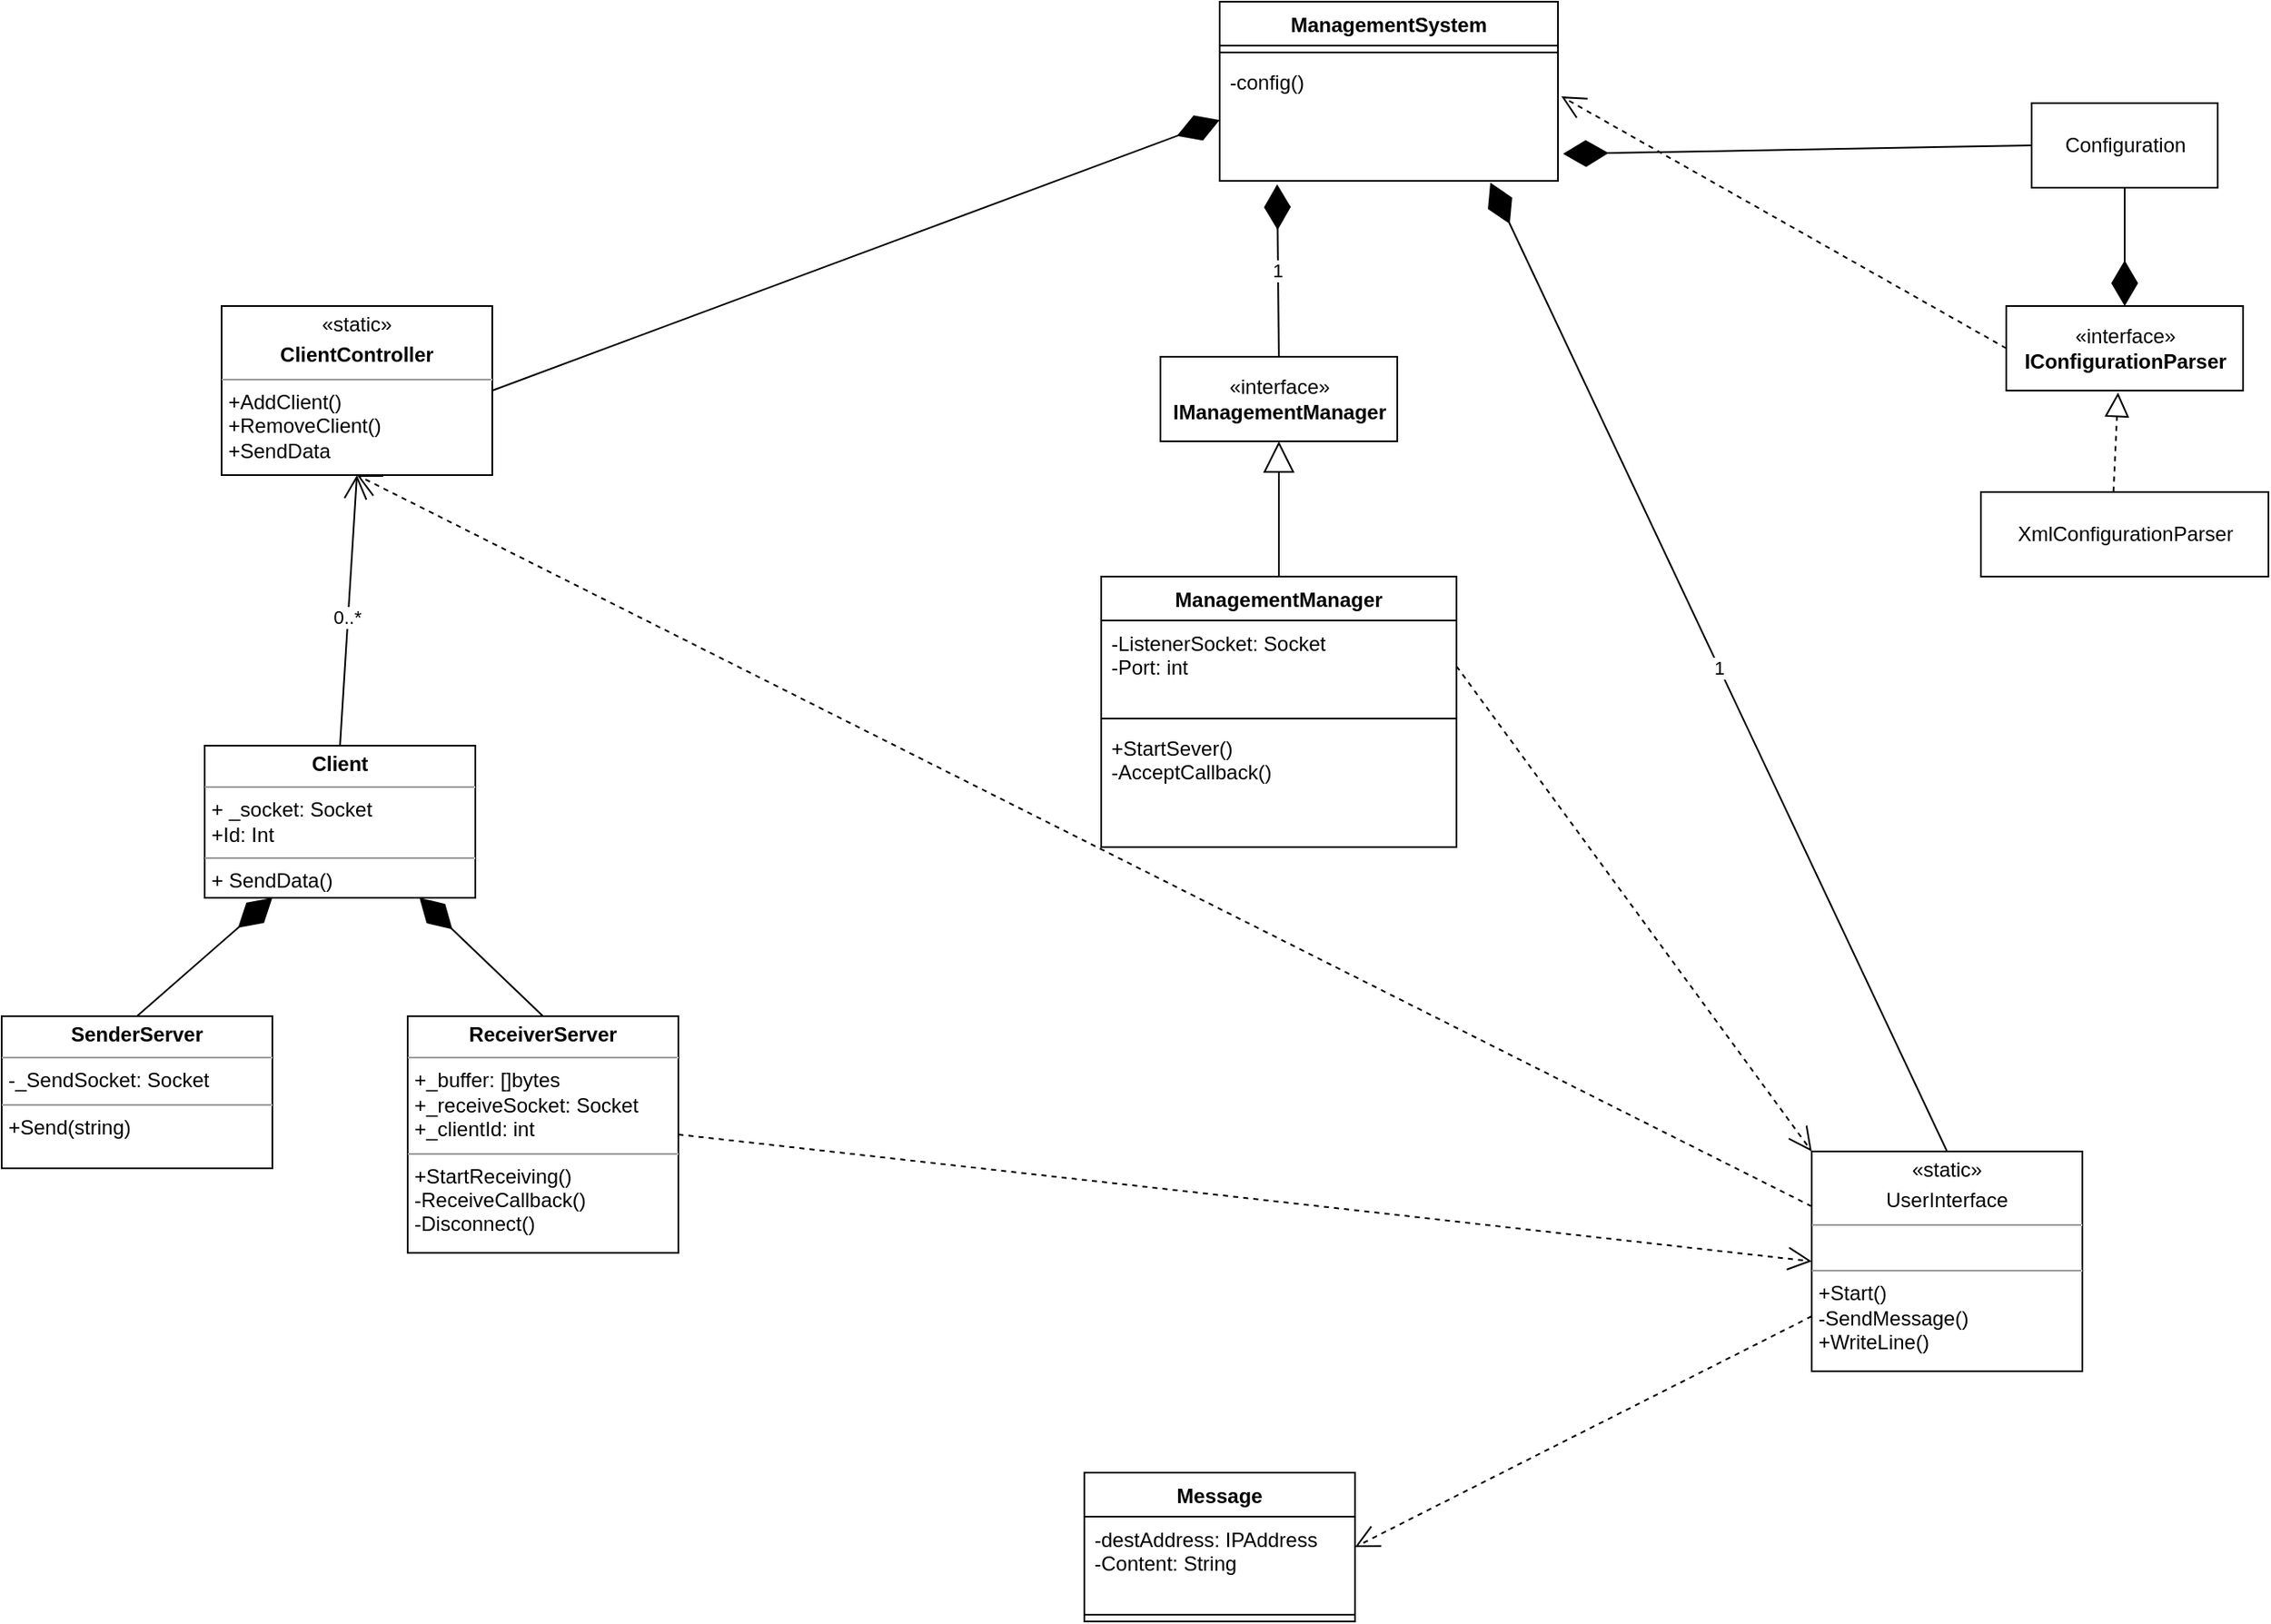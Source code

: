 <mxfile version="13.6.5">
    <diagram id="3PXFVOjQVjK1tJpNkNgE" name="Page-1">
        <mxGraphModel dx="1765" dy="506" grid="1" gridSize="10" guides="1" tooltips="1" connect="1" arrows="1" fold="1" page="1" pageScale="1" pageWidth="850" pageHeight="1100" math="0" shadow="0">
            <root>
                <mxCell id="0"/>
                <mxCell id="1" parent="0"/>
                <mxCell id="7" value="«interface»&lt;br&gt;&lt;b&gt;IManagementManager&lt;/b&gt;" style="html=1;" parent="1" vertex="1">
                    <mxGeometry x="285" y="210" width="140" height="50" as="geometry"/>
                </mxCell>
                <mxCell id="25" value="" style="endArrow=block;endSize=16;endFill=0;html=1;exitX=0.5;exitY=0;exitDx=0;exitDy=0;entryX=0.5;entryY=1;entryDx=0;entryDy=0;" parent="1" source="8" target="7" edge="1">
                    <mxGeometry width="160" relative="1" as="geometry">
                        <mxPoint x="350" y="700" as="sourcePoint"/>
                        <mxPoint x="510" y="700" as="targetPoint"/>
                    </mxGeometry>
                </mxCell>
                <mxCell id="29" value="1" style="endArrow=diamondThin;endFill=1;endSize=24;html=1;entryX=0.8;entryY=1.014;entryDx=0;entryDy=0;entryPerimeter=0;exitX=0.5;exitY=0;exitDx=0;exitDy=0;" parent="1" source="65" target="5" edge="1">
                    <mxGeometry width="160" relative="1" as="geometry">
                        <mxPoint x="660" y="440" as="sourcePoint"/>
                        <mxPoint x="510" y="400" as="targetPoint"/>
                        <Array as="points"/>
                    </mxGeometry>
                </mxCell>
                <mxCell id="30" value="1" style="endArrow=diamondThin;endFill=1;endSize=24;html=1;entryX=0.17;entryY=1.028;entryDx=0;entryDy=0;exitX=0.5;exitY=0;exitDx=0;exitDy=0;entryPerimeter=0;" parent="1" source="7" target="5" edge="1">
                    <mxGeometry width="160" relative="1" as="geometry">
                        <mxPoint x="350" y="400" as="sourcePoint"/>
                        <mxPoint x="510" y="400" as="targetPoint"/>
                    </mxGeometry>
                </mxCell>
                <mxCell id="2" value="ManagementSystem" style="swimlane;fontStyle=1;align=center;verticalAlign=top;childLayout=stackLayout;horizontal=1;startSize=26;horizontalStack=0;resizeParent=1;resizeParentMax=0;resizeLast=0;collapsible=1;marginBottom=0;" parent="1" vertex="1">
                    <mxGeometry x="320" width="200" height="106" as="geometry">
                        <mxRectangle x="320" y="80" width="150" height="26" as="alternateBounds"/>
                    </mxGeometry>
                </mxCell>
                <mxCell id="4" value="" style="line;strokeWidth=1;fillColor=none;align=left;verticalAlign=middle;spacingTop=-1;spacingLeft=3;spacingRight=3;rotatable=0;labelPosition=right;points=[];portConstraint=eastwest;" parent="2" vertex="1">
                    <mxGeometry y="26" width="200" height="8" as="geometry"/>
                </mxCell>
                <mxCell id="5" value="-config()&#10;" style="text;strokeColor=none;fillColor=none;align=left;verticalAlign=top;spacingLeft=4;spacingRight=4;overflow=hidden;rotatable=0;points=[[0,0.5],[1,0.5]];portConstraint=eastwest;" parent="2" vertex="1">
                    <mxGeometry y="34" width="200" height="72" as="geometry"/>
                </mxCell>
                <mxCell id="41" value="Configuration" style="html=1;" parent="1" vertex="1">
                    <mxGeometry x="800" y="60" width="110" height="50" as="geometry"/>
                </mxCell>
                <mxCell id="42" value="«interface»&lt;br&gt;&lt;b&gt;IConfigurationParser&lt;/b&gt;" style="html=1;" parent="1" vertex="1">
                    <mxGeometry x="785" y="180" width="140" height="50" as="geometry"/>
                </mxCell>
                <mxCell id="43" value="XmlConfigurationParser" style="html=1;" parent="1" vertex="1">
                    <mxGeometry x="770" y="290" width="170" height="50" as="geometry"/>
                </mxCell>
                <mxCell id="44" value="" style="endArrow=diamondThin;endFill=1;endSize=24;html=1;exitX=0;exitY=0.5;exitDx=0;exitDy=0;entryX=1.015;entryY=1;entryDx=0;entryDy=0;entryPerimeter=0;" parent="1" source="41" edge="1">
                    <mxGeometry width="160" relative="1" as="geometry">
                        <mxPoint x="610" y="240" as="sourcePoint"/>
                        <mxPoint x="523" y="90" as="targetPoint"/>
                    </mxGeometry>
                </mxCell>
                <mxCell id="51" value="" style="endArrow=block;dashed=1;endFill=0;endSize=12;html=1;exitX=0.461;exitY=-0.004;exitDx=0;exitDy=0;exitPerimeter=0;entryX=0.472;entryY=1.023;entryDx=0;entryDy=0;entryPerimeter=0;" parent="1" source="43" target="42" edge="1">
                    <mxGeometry width="160" relative="1" as="geometry">
                        <mxPoint x="790" y="240" as="sourcePoint"/>
                        <mxPoint x="950" y="240" as="targetPoint"/>
                    </mxGeometry>
                </mxCell>
                <mxCell id="52" value="" style="endArrow=diamondThin;endFill=1;endSize=24;html=1;entryX=0.5;entryY=0;entryDx=0;entryDy=0;exitX=0.5;exitY=1;exitDx=0;exitDy=0;" parent="1" source="41" target="42" edge="1">
                    <mxGeometry width="160" relative="1" as="geometry">
                        <mxPoint x="836" y="104" as="sourcePoint"/>
                        <mxPoint x="950" y="170" as="targetPoint"/>
                    </mxGeometry>
                </mxCell>
                <mxCell id="53" value="" style="endArrow=open;endSize=12;dashed=1;html=1;entryX=1.01;entryY=0.306;entryDx=0;entryDy=0;entryPerimeter=0;exitX=0;exitY=0.5;exitDx=0;exitDy=0;" parent="1" source="42" target="5" edge="1">
                    <mxGeometry width="160" relative="1" as="geometry">
                        <mxPoint x="660" y="180" as="sourcePoint"/>
                        <mxPoint x="840" y="180" as="targetPoint"/>
                    </mxGeometry>
                </mxCell>
                <mxCell id="54" value="&lt;p style=&quot;margin: 0px ; margin-top: 4px ; text-align: center&quot;&gt;&lt;b&gt;Client&lt;/b&gt;&lt;/p&gt;&lt;hr size=&quot;1&quot;&gt;&lt;p style=&quot;margin: 0px ; margin-left: 4px&quot;&gt;+ _socket: Socket&lt;/p&gt;&lt;p style=&quot;margin: 0px ; margin-left: 4px&quot;&gt;+Id: Int&lt;/p&gt;&lt;hr size=&quot;1&quot;&gt;&lt;p style=&quot;margin: 0px ; margin-left: 4px&quot;&gt;+ SendData()&lt;/p&gt;" style="verticalAlign=top;align=left;overflow=fill;fontSize=12;fontFamily=Helvetica;html=1;" vertex="1" parent="1">
                    <mxGeometry x="-280" y="440" width="160" height="90" as="geometry"/>
                </mxCell>
                <mxCell id="55" value="&lt;p style=&quot;margin: 0px ; margin-top: 4px ; text-align: center&quot;&gt;&lt;b&gt;ReceiverServer&lt;/b&gt;&lt;/p&gt;&lt;hr size=&quot;1&quot;&gt;&lt;p style=&quot;margin: 0px ; margin-left: 4px&quot;&gt;+_buffer: []bytes&lt;/p&gt;&lt;p style=&quot;margin: 0px ; margin-left: 4px&quot;&gt;+_receiveSocket: Socket&lt;/p&gt;&lt;p style=&quot;margin: 0px ; margin-left: 4px&quot;&gt;+_clientId: int&lt;/p&gt;&lt;hr size=&quot;1&quot;&gt;&lt;p style=&quot;margin: 0px ; margin-left: 4px&quot;&gt;+StartReceiving()&lt;/p&gt;&lt;p style=&quot;margin: 0px ; margin-left: 4px&quot;&gt;-ReceiveCallback()&lt;/p&gt;&lt;p style=&quot;margin: 0px ; margin-left: 4px&quot;&gt;-Disconnect()&lt;/p&gt;&lt;p style=&quot;margin: 0px ; margin-left: 4px&quot;&gt;&lt;br&gt;&lt;/p&gt;" style="verticalAlign=top;align=left;overflow=fill;fontSize=12;fontFamily=Helvetica;html=1;" vertex="1" parent="1">
                    <mxGeometry x="-160" y="600" width="160" height="140" as="geometry"/>
                </mxCell>
                <mxCell id="56" value="" style="endArrow=diamondThin;endFill=1;endSize=24;html=1;exitX=0.5;exitY=0;exitDx=0;exitDy=0;" edge="1" parent="1" source="55" target="54">
                    <mxGeometry width="160" relative="1" as="geometry">
                        <mxPoint x="430" y="760" as="sourcePoint"/>
                        <mxPoint x="590" y="760" as="targetPoint"/>
                    </mxGeometry>
                </mxCell>
                <mxCell id="57" value="&lt;p style=&quot;margin: 0px ; margin-top: 4px ; text-align: center&quot;&gt;&lt;b&gt;SenderServer&lt;/b&gt;&lt;/p&gt;&lt;hr size=&quot;1&quot;&gt;&lt;p style=&quot;margin: 0px ; margin-left: 4px&quot;&gt;-_SendSocket: Socket&lt;/p&gt;&lt;hr size=&quot;1&quot;&gt;&lt;p style=&quot;margin: 0px ; margin-left: 4px&quot;&gt;+Send(string)&lt;/p&gt;" style="verticalAlign=top;align=left;overflow=fill;fontSize=12;fontFamily=Helvetica;html=1;" vertex="1" parent="1">
                    <mxGeometry x="-400" y="600" width="160" height="90" as="geometry"/>
                </mxCell>
                <mxCell id="58" value="" style="endArrow=diamondThin;endFill=1;endSize=24;html=1;entryX=0.25;entryY=1;entryDx=0;entryDy=0;exitX=0.5;exitY=0;exitDx=0;exitDy=0;" edge="1" parent="1" source="57" target="54">
                    <mxGeometry width="160" relative="1" as="geometry">
                        <mxPoint x="430" y="960" as="sourcePoint"/>
                        <mxPoint x="590" y="960" as="targetPoint"/>
                    </mxGeometry>
                </mxCell>
                <mxCell id="59" value="&lt;p style=&quot;margin: 0px ; margin-top: 4px ; text-align: center&quot;&gt;«static»&lt;b&gt;&lt;br&gt;&lt;/b&gt;&lt;/p&gt;&lt;p style=&quot;margin: 0px ; margin-top: 4px ; text-align: center&quot;&gt;&lt;b&gt;ClientController&lt;/b&gt;&lt;/p&gt;&lt;hr size=&quot;1&quot;&gt;&lt;p style=&quot;margin: 0px ; margin-left: 4px&quot;&gt;&lt;/p&gt;&lt;p style=&quot;margin: 0px ; margin-left: 4px&quot;&gt;+AddClient()&lt;/p&gt;&lt;p style=&quot;margin: 0px ; margin-left: 4px&quot;&gt;+RemoveClient()&lt;/p&gt;&lt;p style=&quot;margin: 0px ; margin-left: 4px&quot;&gt;+SendData&lt;/p&gt;" style="verticalAlign=top;align=left;overflow=fill;fontSize=12;fontFamily=Helvetica;html=1;" vertex="1" parent="1">
                    <mxGeometry x="-270" y="180" width="160" height="100" as="geometry"/>
                </mxCell>
                <mxCell id="61" value="" style="endArrow=open;endFill=1;endSize=12;html=1;exitX=0.5;exitY=0;exitDx=0;exitDy=0;entryX=0.5;entryY=1;entryDx=0;entryDy=0;" edge="1" parent="1" source="54" target="59">
                    <mxGeometry width="160" relative="1" as="geometry">
                        <mxPoint x="-60" y="380" as="sourcePoint"/>
                        <mxPoint x="100" y="380" as="targetPoint"/>
                    </mxGeometry>
                </mxCell>
                <mxCell id="62" value="0..*" style="edgeLabel;html=1;align=center;verticalAlign=middle;resizable=0;points=[];" vertex="1" connectable="0" parent="61">
                    <mxGeometry x="-0.045" y="1" relative="1" as="geometry">
                        <mxPoint as="offset"/>
                    </mxGeometry>
                </mxCell>
                <mxCell id="63" value="" style="endArrow=diamondThin;endFill=1;endSize=24;html=1;entryX=0;entryY=0.5;entryDx=0;entryDy=0;exitX=1;exitY=0.5;exitDx=0;exitDy=0;" edge="1" parent="1" source="59" target="5">
                    <mxGeometry width="160" relative="1" as="geometry">
                        <mxPoint x="-90" y="260" as="sourcePoint"/>
                        <mxPoint x="70" y="260" as="targetPoint"/>
                    </mxGeometry>
                </mxCell>
                <mxCell id="65" value="&lt;p style=&quot;margin: 0px ; margin-top: 4px ; text-align: center&quot;&gt;«static»&lt;br&gt;&lt;/p&gt;&lt;p style=&quot;margin: 0px ; margin-top: 4px ; text-align: center&quot;&gt;UserInterface&lt;/p&gt;&lt;hr size=&quot;1&quot;&gt;&lt;p style=&quot;margin: 0px ; margin-left: 4px&quot;&gt;&lt;br&gt;&lt;/p&gt;&lt;hr size=&quot;1&quot;&gt;&lt;p style=&quot;margin: 0px ; margin-left: 4px&quot;&gt;+Start()&lt;/p&gt;&lt;p style=&quot;margin: 0px ; margin-left: 4px&quot;&gt;-SendMessage()&lt;/p&gt;&lt;p style=&quot;margin: 0px ; margin-left: 4px&quot;&gt;+WriteLine()&lt;/p&gt;" style="verticalAlign=top;align=left;overflow=fill;fontSize=12;fontFamily=Helvetica;html=1;" vertex="1" parent="1">
                    <mxGeometry x="670" y="680" width="160" height="130" as="geometry"/>
                </mxCell>
                <mxCell id="66" value="" style="endArrow=open;endSize=12;dashed=1;html=1;exitX=1;exitY=0.5;exitDx=0;exitDy=0;entryX=0;entryY=0.5;entryDx=0;entryDy=0;" edge="1" parent="1" source="55" target="65">
                    <mxGeometry width="160" relative="1" as="geometry">
                        <mxPoint x="280" y="720" as="sourcePoint"/>
                        <mxPoint x="440" y="720" as="targetPoint"/>
                    </mxGeometry>
                </mxCell>
                <mxCell id="21" value="Message" style="swimlane;fontStyle=1;align=center;verticalAlign=top;childLayout=stackLayout;horizontal=1;startSize=26;horizontalStack=0;resizeParent=1;resizeParentMax=0;resizeLast=0;collapsible=1;marginBottom=0;" parent="1" vertex="1">
                    <mxGeometry x="240" y="870" width="160" height="88" as="geometry"/>
                </mxCell>
                <mxCell id="22" value="-destAddress: IPAddress&#10;-Content: String&#10;" style="text;strokeColor=none;fillColor=none;align=left;verticalAlign=top;spacingLeft=4;spacingRight=4;overflow=hidden;rotatable=0;points=[[0,0.5],[1,0.5]];portConstraint=eastwest;" parent="21" vertex="1">
                    <mxGeometry y="26" width="160" height="54" as="geometry"/>
                </mxCell>
                <mxCell id="23" value="" style="line;strokeWidth=1;fillColor=none;align=left;verticalAlign=middle;spacingTop=-1;spacingLeft=3;spacingRight=3;rotatable=0;labelPosition=right;points=[];portConstraint=eastwest;" parent="21" vertex="1">
                    <mxGeometry y="80" width="160" height="8" as="geometry"/>
                </mxCell>
                <mxCell id="68" value="" style="endArrow=open;endSize=12;dashed=1;html=1;entryX=0;entryY=0;entryDx=0;entryDy=0;exitX=1;exitY=0.5;exitDx=0;exitDy=0;" edge="1" parent="1" source="9" target="65">
                    <mxGeometry x="-0.002" y="-24" width="160" relative="1" as="geometry">
                        <mxPoint x="300" y="523" as="sourcePoint"/>
                        <mxPoint x="330" y="430" as="targetPoint"/>
                        <mxPoint as="offset"/>
                    </mxGeometry>
                </mxCell>
                <mxCell id="8" value="ManagementManager" style="swimlane;fontStyle=1;align=center;verticalAlign=top;childLayout=stackLayout;horizontal=1;startSize=26;horizontalStack=0;resizeParent=1;resizeParentMax=0;resizeLast=0;collapsible=1;marginBottom=0;" parent="1" vertex="1">
                    <mxGeometry x="250" y="340" width="210" height="160" as="geometry"/>
                </mxCell>
                <mxCell id="9" value="-ListenerSocket: Socket&#10;-Port: int" style="text;strokeColor=none;fillColor=none;align=left;verticalAlign=top;spacingLeft=4;spacingRight=4;overflow=hidden;rotatable=0;points=[[0,0.5],[1,0.5]];portConstraint=eastwest;" parent="8" vertex="1">
                    <mxGeometry y="26" width="210" height="54" as="geometry"/>
                </mxCell>
                <mxCell id="10" value="" style="line;strokeWidth=1;fillColor=none;align=left;verticalAlign=middle;spacingTop=-1;spacingLeft=3;spacingRight=3;rotatable=0;labelPosition=right;points=[];portConstraint=eastwest;" parent="8" vertex="1">
                    <mxGeometry y="80" width="210" height="8" as="geometry"/>
                </mxCell>
                <mxCell id="11" value="+StartSever()&#10;-AcceptCallback()" style="text;strokeColor=none;fillColor=none;align=left;verticalAlign=top;spacingLeft=4;spacingRight=4;overflow=hidden;rotatable=0;points=[[0,0.5],[1,0.5]];portConstraint=eastwest;" parent="8" vertex="1">
                    <mxGeometry y="88" width="210" height="72" as="geometry"/>
                </mxCell>
                <mxCell id="71" value="" style="endArrow=open;endSize=12;dashed=1;html=1;exitX=0;exitY=0.25;exitDx=0;exitDy=0;entryX=0.5;entryY=1;entryDx=0;entryDy=0;" edge="1" parent="1" source="65" target="59">
                    <mxGeometry width="160" relative="1" as="geometry">
                        <mxPoint x="90" y="450" as="sourcePoint"/>
                        <mxPoint x="250" y="450" as="targetPoint"/>
                    </mxGeometry>
                </mxCell>
                <mxCell id="72" value="" style="endArrow=open;endSize=12;dashed=1;html=1;exitX=0;exitY=0.75;exitDx=0;exitDy=0;entryX=1;entryY=0.5;entryDx=0;entryDy=0;" edge="1" parent="1" source="65" target="21">
                    <mxGeometry width="160" relative="1" as="geometry">
                        <mxPoint x="290" y="760" as="sourcePoint"/>
                        <mxPoint x="450" y="760" as="targetPoint"/>
                    </mxGeometry>
                </mxCell>
            </root>
        </mxGraphModel>
    </diagram>
</mxfile>
